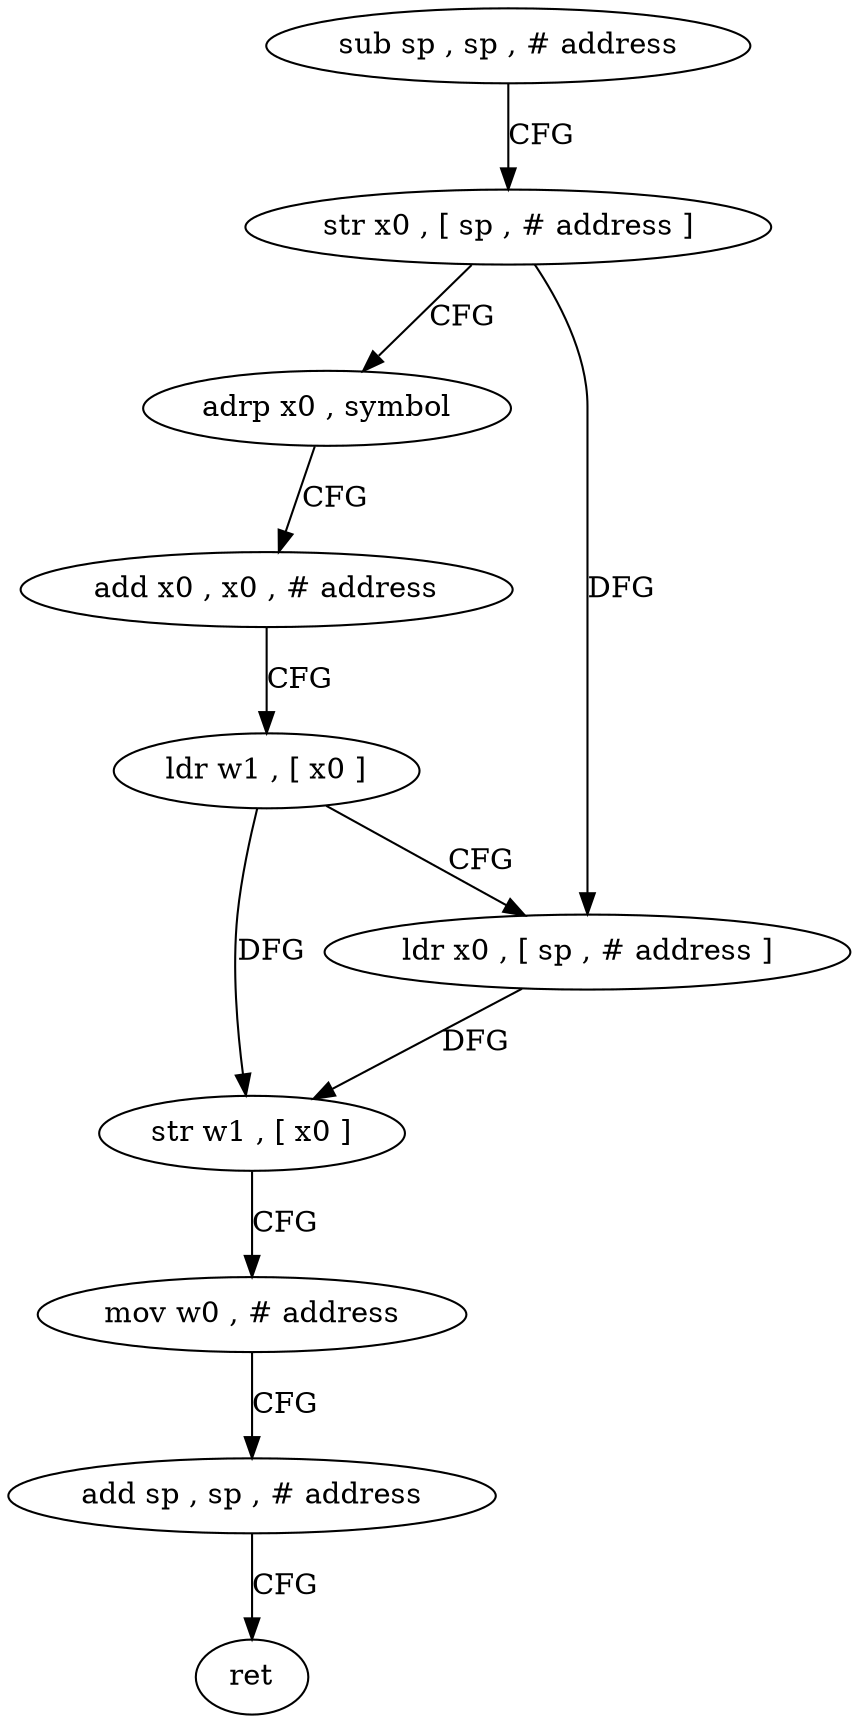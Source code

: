 digraph "func" {
"4214980" [label = "sub sp , sp , # address" ]
"4214984" [label = "str x0 , [ sp , # address ]" ]
"4214988" [label = "adrp x0 , symbol" ]
"4214992" [label = "add x0 , x0 , # address" ]
"4214996" [label = "ldr w1 , [ x0 ]" ]
"4215000" [label = "ldr x0 , [ sp , # address ]" ]
"4215004" [label = "str w1 , [ x0 ]" ]
"4215008" [label = "mov w0 , # address" ]
"4215012" [label = "add sp , sp , # address" ]
"4215016" [label = "ret" ]
"4214980" -> "4214984" [ label = "CFG" ]
"4214984" -> "4214988" [ label = "CFG" ]
"4214984" -> "4215000" [ label = "DFG" ]
"4214988" -> "4214992" [ label = "CFG" ]
"4214992" -> "4214996" [ label = "CFG" ]
"4214996" -> "4215000" [ label = "CFG" ]
"4214996" -> "4215004" [ label = "DFG" ]
"4215000" -> "4215004" [ label = "DFG" ]
"4215004" -> "4215008" [ label = "CFG" ]
"4215008" -> "4215012" [ label = "CFG" ]
"4215012" -> "4215016" [ label = "CFG" ]
}
